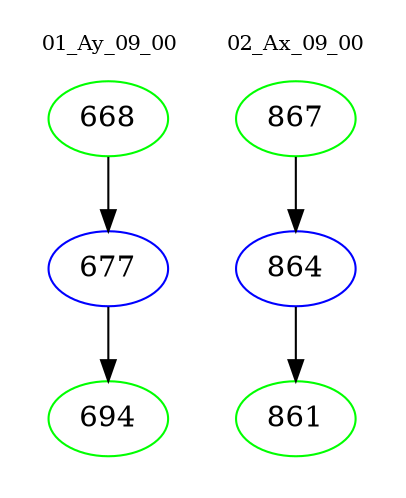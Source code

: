 digraph{
subgraph cluster_0 {
color = white
label = "01_Ay_09_00";
fontsize=10;
T0_668 [label="668", color="green"]
T0_668 -> T0_677 [color="black"]
T0_677 [label="677", color="blue"]
T0_677 -> T0_694 [color="black"]
T0_694 [label="694", color="green"]
}
subgraph cluster_1 {
color = white
label = "02_Ax_09_00";
fontsize=10;
T1_867 [label="867", color="green"]
T1_867 -> T1_864 [color="black"]
T1_864 [label="864", color="blue"]
T1_864 -> T1_861 [color="black"]
T1_861 [label="861", color="green"]
}
}
